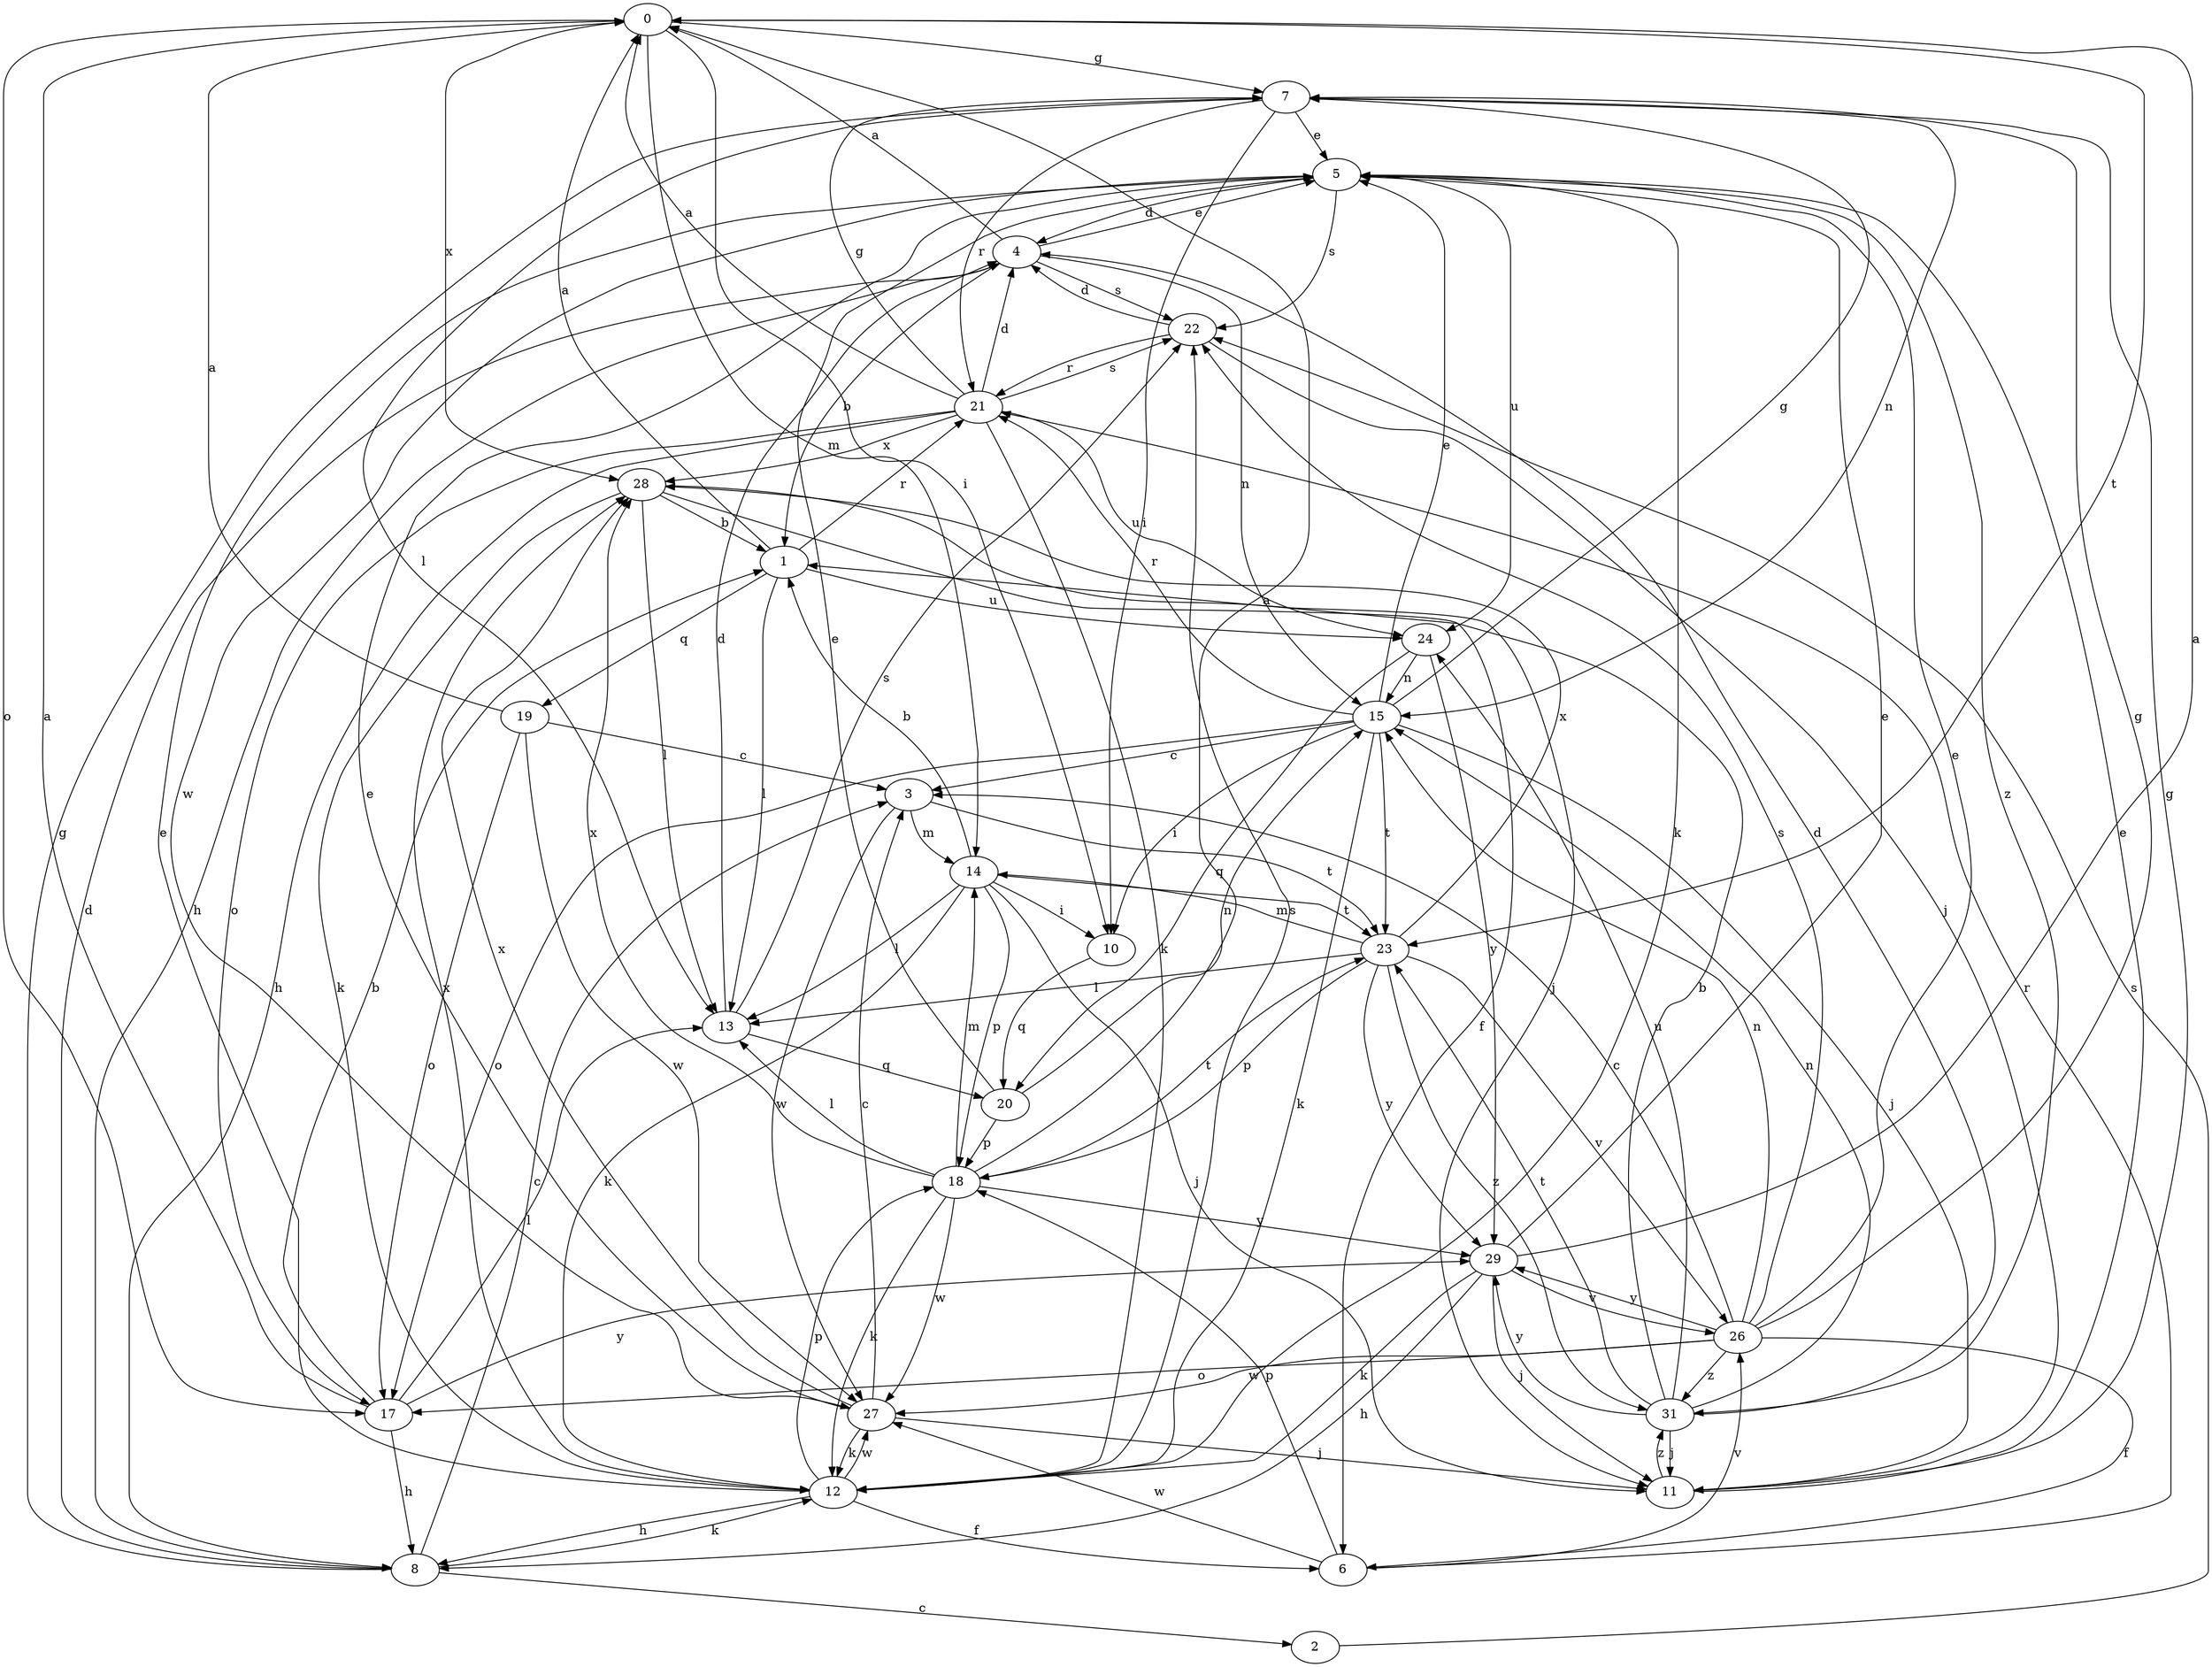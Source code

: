 strict digraph  {
0;
1;
2;
3;
4;
5;
6;
7;
8;
10;
11;
12;
13;
14;
15;
17;
18;
19;
20;
21;
22;
23;
24;
26;
27;
28;
29;
31;
0 -> 7  [label=g];
0 -> 10  [label=i];
0 -> 14  [label=m];
0 -> 17  [label=o];
0 -> 23  [label=t];
0 -> 28  [label=x];
1 -> 0  [label=a];
1 -> 13  [label=l];
1 -> 19  [label=q];
1 -> 21  [label=r];
1 -> 24  [label=u];
2 -> 22  [label=s];
3 -> 14  [label=m];
3 -> 23  [label=t];
3 -> 27  [label=w];
4 -> 0  [label=a];
4 -> 1  [label=b];
4 -> 5  [label=e];
4 -> 8  [label=h];
4 -> 15  [label=n];
4 -> 22  [label=s];
5 -> 4  [label=d];
5 -> 12  [label=k];
5 -> 22  [label=s];
5 -> 24  [label=u];
5 -> 27  [label=w];
5 -> 31  [label=z];
6 -> 18  [label=p];
6 -> 21  [label=r];
6 -> 26  [label=v];
6 -> 27  [label=w];
7 -> 5  [label=e];
7 -> 10  [label=i];
7 -> 13  [label=l];
7 -> 15  [label=n];
7 -> 21  [label=r];
8 -> 2  [label=c];
8 -> 3  [label=c];
8 -> 4  [label=d];
8 -> 7  [label=g];
8 -> 12  [label=k];
10 -> 20  [label=q];
11 -> 5  [label=e];
11 -> 7  [label=g];
11 -> 31  [label=z];
12 -> 5  [label=e];
12 -> 6  [label=f];
12 -> 8  [label=h];
12 -> 18  [label=p];
12 -> 22  [label=s];
12 -> 27  [label=w];
12 -> 28  [label=x];
13 -> 4  [label=d];
13 -> 20  [label=q];
13 -> 22  [label=s];
14 -> 1  [label=b];
14 -> 10  [label=i];
14 -> 11  [label=j];
14 -> 12  [label=k];
14 -> 13  [label=l];
14 -> 18  [label=p];
14 -> 23  [label=t];
15 -> 3  [label=c];
15 -> 5  [label=e];
15 -> 7  [label=g];
15 -> 10  [label=i];
15 -> 11  [label=j];
15 -> 12  [label=k];
15 -> 17  [label=o];
15 -> 21  [label=r];
15 -> 23  [label=t];
17 -> 0  [label=a];
17 -> 1  [label=b];
17 -> 8  [label=h];
17 -> 13  [label=l];
17 -> 29  [label=y];
18 -> 0  [label=a];
18 -> 12  [label=k];
18 -> 13  [label=l];
18 -> 14  [label=m];
18 -> 23  [label=t];
18 -> 27  [label=w];
18 -> 28  [label=x];
18 -> 29  [label=y];
19 -> 0  [label=a];
19 -> 3  [label=c];
19 -> 17  [label=o];
19 -> 27  [label=w];
20 -> 5  [label=e];
20 -> 15  [label=n];
20 -> 18  [label=p];
21 -> 0  [label=a];
21 -> 4  [label=d];
21 -> 7  [label=g];
21 -> 8  [label=h];
21 -> 12  [label=k];
21 -> 17  [label=o];
21 -> 22  [label=s];
21 -> 24  [label=u];
21 -> 28  [label=x];
22 -> 4  [label=d];
22 -> 11  [label=j];
22 -> 21  [label=r];
23 -> 13  [label=l];
23 -> 14  [label=m];
23 -> 18  [label=p];
23 -> 26  [label=v];
23 -> 28  [label=x];
23 -> 29  [label=y];
23 -> 31  [label=z];
24 -> 15  [label=n];
24 -> 20  [label=q];
24 -> 29  [label=y];
26 -> 3  [label=c];
26 -> 5  [label=e];
26 -> 6  [label=f];
26 -> 7  [label=g];
26 -> 15  [label=n];
26 -> 17  [label=o];
26 -> 22  [label=s];
26 -> 27  [label=w];
26 -> 29  [label=y];
26 -> 31  [label=z];
27 -> 3  [label=c];
27 -> 5  [label=e];
27 -> 11  [label=j];
27 -> 12  [label=k];
27 -> 28  [label=x];
28 -> 1  [label=b];
28 -> 6  [label=f];
28 -> 11  [label=j];
28 -> 12  [label=k];
28 -> 13  [label=l];
29 -> 0  [label=a];
29 -> 5  [label=e];
29 -> 8  [label=h];
29 -> 11  [label=j];
29 -> 12  [label=k];
29 -> 26  [label=v];
31 -> 1  [label=b];
31 -> 4  [label=d];
31 -> 11  [label=j];
31 -> 15  [label=n];
31 -> 23  [label=t];
31 -> 24  [label=u];
31 -> 29  [label=y];
}
